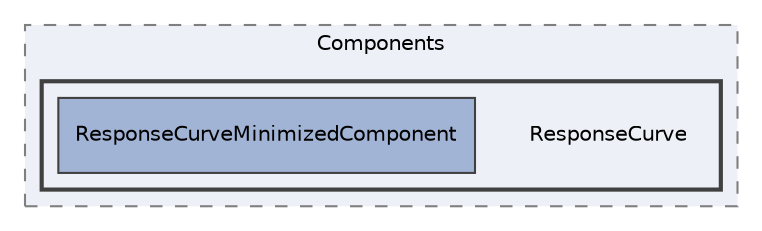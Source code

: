 digraph "Editor/UI/Components/ResponseCurve"
{
 // LATEX_PDF_SIZE
  edge [fontname="Helvetica",fontsize="10",labelfontname="Helvetica",labelfontsize="10"];
  node [fontname="Helvetica",fontsize="10",shape=record];
  compound=true
  subgraph clusterdir_923fa9d008c2aca82a70b1951296c9a0 {
    graph [ bgcolor="#edf0f7", pencolor="grey50", style="filled,dashed,", label="Components", fontname="Helvetica", fontsize="10", URL="dir_923fa9d008c2aca82a70b1951296c9a0.html"]
  subgraph clusterdir_0ae58036f700aadc0e62415e8155b4e6 {
    graph [ bgcolor="#edf0f7", pencolor="grey25", style="filled,bold,", label="", fontname="Helvetica", fontsize="10", URL="dir_0ae58036f700aadc0e62415e8155b4e6.html"]
    dir_0ae58036f700aadc0e62415e8155b4e6 [shape=plaintext, label="ResponseCurve"];
  dir_048023d75508f5866ca71e68c1190515 [shape=box, label="ResponseCurveMinimizedComponent", style="filled,", fillcolor="#a2b4d6", color="grey25", URL="dir_048023d75508f5866ca71e68c1190515.html"];
  }
  }
}

